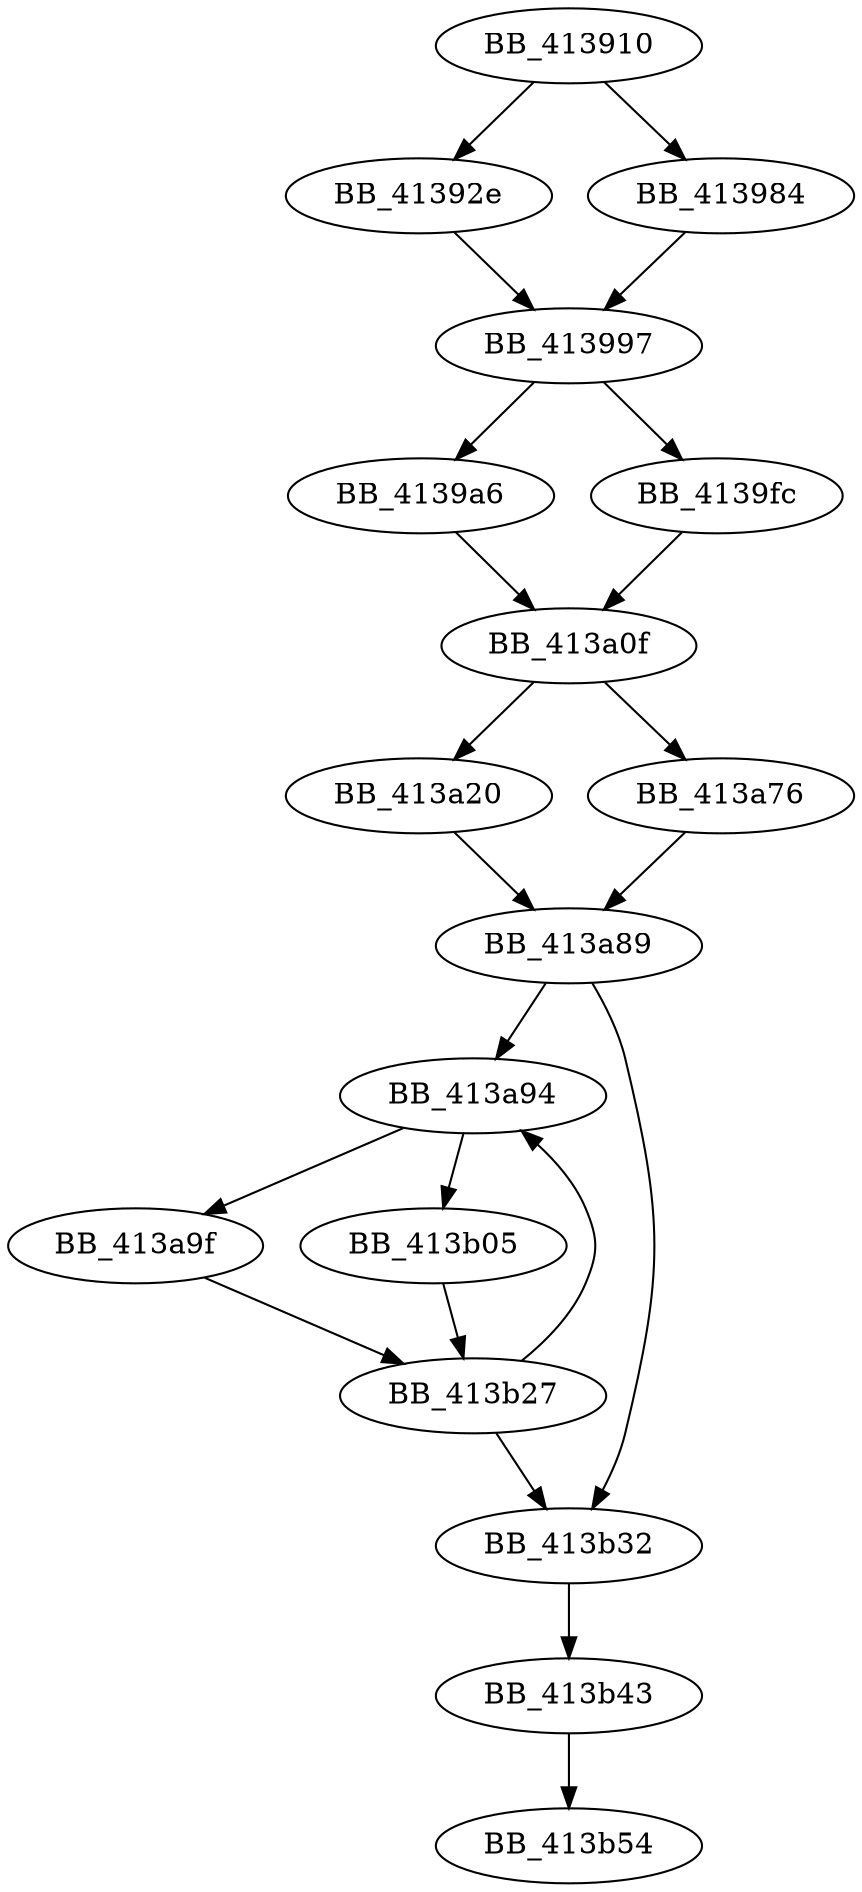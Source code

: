 DiGraph sub_413910{
BB_413910->BB_41392e
BB_413910->BB_413984
BB_41392e->BB_413997
BB_413984->BB_413997
BB_413997->BB_4139a6
BB_413997->BB_4139fc
BB_4139a6->BB_413a0f
BB_4139fc->BB_413a0f
BB_413a0f->BB_413a20
BB_413a0f->BB_413a76
BB_413a20->BB_413a89
BB_413a76->BB_413a89
BB_413a89->BB_413a94
BB_413a89->BB_413b32
BB_413a94->BB_413a9f
BB_413a94->BB_413b05
BB_413a9f->BB_413b27
BB_413b05->BB_413b27
BB_413b27->BB_413a94
BB_413b27->BB_413b32
BB_413b32->BB_413b43
BB_413b43->BB_413b54
}
